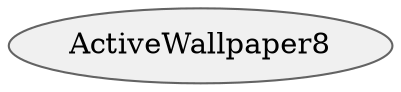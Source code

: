 digraph {
fontname="Helvetica";
node[style="filled,solid", colorscheme=greys3, fillcolor=1, color=3];
ActiveWallpaper8;
}